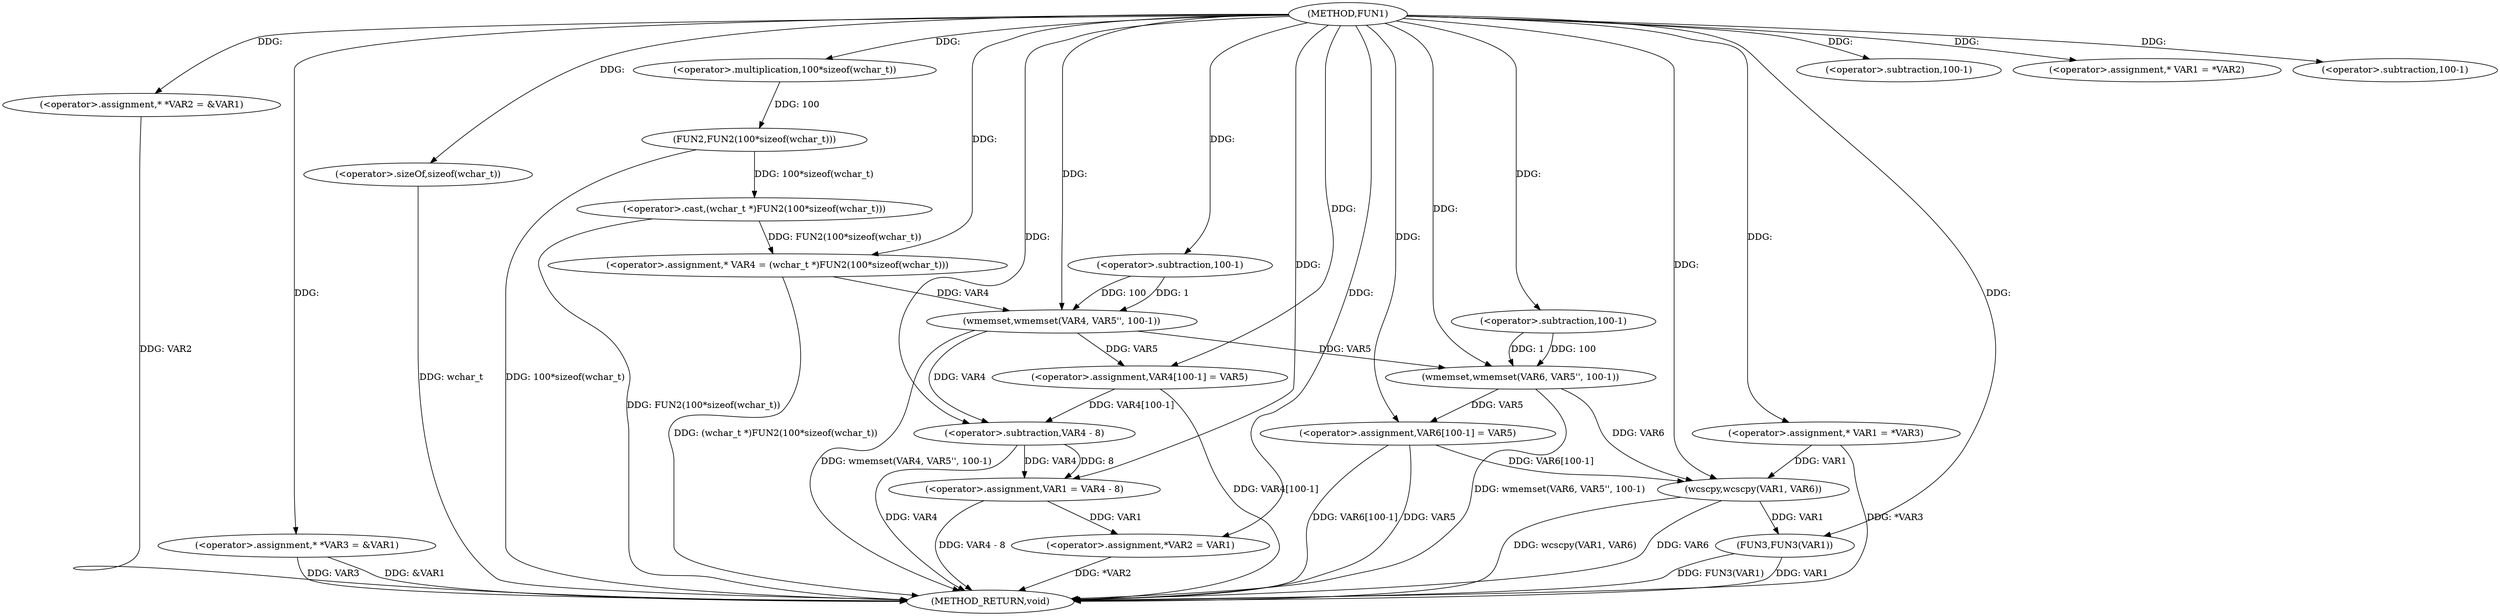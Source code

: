 digraph FUN1 {  
"1000100" [label = "(METHOD,FUN1)" ]
"1000177" [label = "(METHOD_RETURN,void)" ]
"1000104" [label = "(<operator>.assignment,* *VAR2 = &VAR1)" ]
"1000109" [label = "(<operator>.assignment,* *VAR3 = &VAR1)" ]
"1000114" [label = "(<operator>.assignment,* VAR4 = (wchar_t *)FUN2(100*sizeof(wchar_t)))" ]
"1000116" [label = "(<operator>.cast,(wchar_t *)FUN2(100*sizeof(wchar_t)))" ]
"1000118" [label = "(FUN2,FUN2(100*sizeof(wchar_t)))" ]
"1000119" [label = "(<operator>.multiplication,100*sizeof(wchar_t))" ]
"1000121" [label = "(<operator>.sizeOf,sizeof(wchar_t))" ]
"1000123" [label = "(wmemset,wmemset(VAR4, VAR5'', 100-1))" ]
"1000126" [label = "(<operator>.subtraction,100-1)" ]
"1000129" [label = "(<operator>.assignment,VAR4[100-1] = VAR5)" ]
"1000132" [label = "(<operator>.subtraction,100-1)" ]
"1000138" [label = "(<operator>.assignment,* VAR1 = *VAR2)" ]
"1000142" [label = "(<operator>.assignment,VAR1 = VAR4 - 8)" ]
"1000144" [label = "(<operator>.subtraction,VAR4 - 8)" ]
"1000147" [label = "(<operator>.assignment,*VAR2 = VAR1)" ]
"1000153" [label = "(<operator>.assignment,* VAR1 = *VAR3)" ]
"1000159" [label = "(wmemset,wmemset(VAR6, VAR5'', 100-1))" ]
"1000162" [label = "(<operator>.subtraction,100-1)" ]
"1000165" [label = "(<operator>.assignment,VAR6[100-1] = VAR5)" ]
"1000168" [label = "(<operator>.subtraction,100-1)" ]
"1000172" [label = "(wcscpy,wcscpy(VAR1, VAR6))" ]
"1000175" [label = "(FUN3,FUN3(VAR1))" ]
  "1000159" -> "1000177"  [ label = "DDG: wmemset(VAR6, VAR5'', 100-1)"] 
  "1000104" -> "1000177"  [ label = "DDG: VAR2"] 
  "1000123" -> "1000177"  [ label = "DDG: wmemset(VAR4, VAR5'', 100-1)"] 
  "1000165" -> "1000177"  [ label = "DDG: VAR6[100-1]"] 
  "1000116" -> "1000177"  [ label = "DDG: FUN2(100*sizeof(wchar_t))"] 
  "1000109" -> "1000177"  [ label = "DDG: VAR3"] 
  "1000118" -> "1000177"  [ label = "DDG: 100*sizeof(wchar_t)"] 
  "1000129" -> "1000177"  [ label = "DDG: VAR4[100-1]"] 
  "1000172" -> "1000177"  [ label = "DDG: wcscpy(VAR1, VAR6)"] 
  "1000153" -> "1000177"  [ label = "DDG: *VAR3"] 
  "1000142" -> "1000177"  [ label = "DDG: VAR4 - 8"] 
  "1000147" -> "1000177"  [ label = "DDG: *VAR2"] 
  "1000175" -> "1000177"  [ label = "DDG: VAR1"] 
  "1000121" -> "1000177"  [ label = "DDG: wchar_t"] 
  "1000144" -> "1000177"  [ label = "DDG: VAR4"] 
  "1000165" -> "1000177"  [ label = "DDG: VAR5"] 
  "1000109" -> "1000177"  [ label = "DDG: &VAR1"] 
  "1000114" -> "1000177"  [ label = "DDG: (wchar_t *)FUN2(100*sizeof(wchar_t))"] 
  "1000172" -> "1000177"  [ label = "DDG: VAR6"] 
  "1000175" -> "1000177"  [ label = "DDG: FUN3(VAR1)"] 
  "1000100" -> "1000104"  [ label = "DDG: "] 
  "1000100" -> "1000109"  [ label = "DDG: "] 
  "1000116" -> "1000114"  [ label = "DDG: FUN2(100*sizeof(wchar_t))"] 
  "1000100" -> "1000114"  [ label = "DDG: "] 
  "1000118" -> "1000116"  [ label = "DDG: 100*sizeof(wchar_t)"] 
  "1000119" -> "1000118"  [ label = "DDG: 100"] 
  "1000100" -> "1000119"  [ label = "DDG: "] 
  "1000100" -> "1000121"  [ label = "DDG: "] 
  "1000114" -> "1000123"  [ label = "DDG: VAR4"] 
  "1000100" -> "1000123"  [ label = "DDG: "] 
  "1000126" -> "1000123"  [ label = "DDG: 100"] 
  "1000126" -> "1000123"  [ label = "DDG: 1"] 
  "1000100" -> "1000126"  [ label = "DDG: "] 
  "1000123" -> "1000129"  [ label = "DDG: VAR5"] 
  "1000100" -> "1000129"  [ label = "DDG: "] 
  "1000100" -> "1000132"  [ label = "DDG: "] 
  "1000100" -> "1000138"  [ label = "DDG: "] 
  "1000144" -> "1000142"  [ label = "DDG: VAR4"] 
  "1000144" -> "1000142"  [ label = "DDG: 8"] 
  "1000100" -> "1000142"  [ label = "DDG: "] 
  "1000129" -> "1000144"  [ label = "DDG: VAR4[100-1]"] 
  "1000123" -> "1000144"  [ label = "DDG: VAR4"] 
  "1000100" -> "1000144"  [ label = "DDG: "] 
  "1000142" -> "1000147"  [ label = "DDG: VAR1"] 
  "1000100" -> "1000147"  [ label = "DDG: "] 
  "1000100" -> "1000153"  [ label = "DDG: "] 
  "1000100" -> "1000159"  [ label = "DDG: "] 
  "1000123" -> "1000159"  [ label = "DDG: VAR5"] 
  "1000162" -> "1000159"  [ label = "DDG: 100"] 
  "1000162" -> "1000159"  [ label = "DDG: 1"] 
  "1000100" -> "1000162"  [ label = "DDG: "] 
  "1000159" -> "1000165"  [ label = "DDG: VAR5"] 
  "1000100" -> "1000165"  [ label = "DDG: "] 
  "1000100" -> "1000168"  [ label = "DDG: "] 
  "1000153" -> "1000172"  [ label = "DDG: VAR1"] 
  "1000100" -> "1000172"  [ label = "DDG: "] 
  "1000159" -> "1000172"  [ label = "DDG: VAR6"] 
  "1000165" -> "1000172"  [ label = "DDG: VAR6[100-1]"] 
  "1000172" -> "1000175"  [ label = "DDG: VAR1"] 
  "1000100" -> "1000175"  [ label = "DDG: "] 
}
